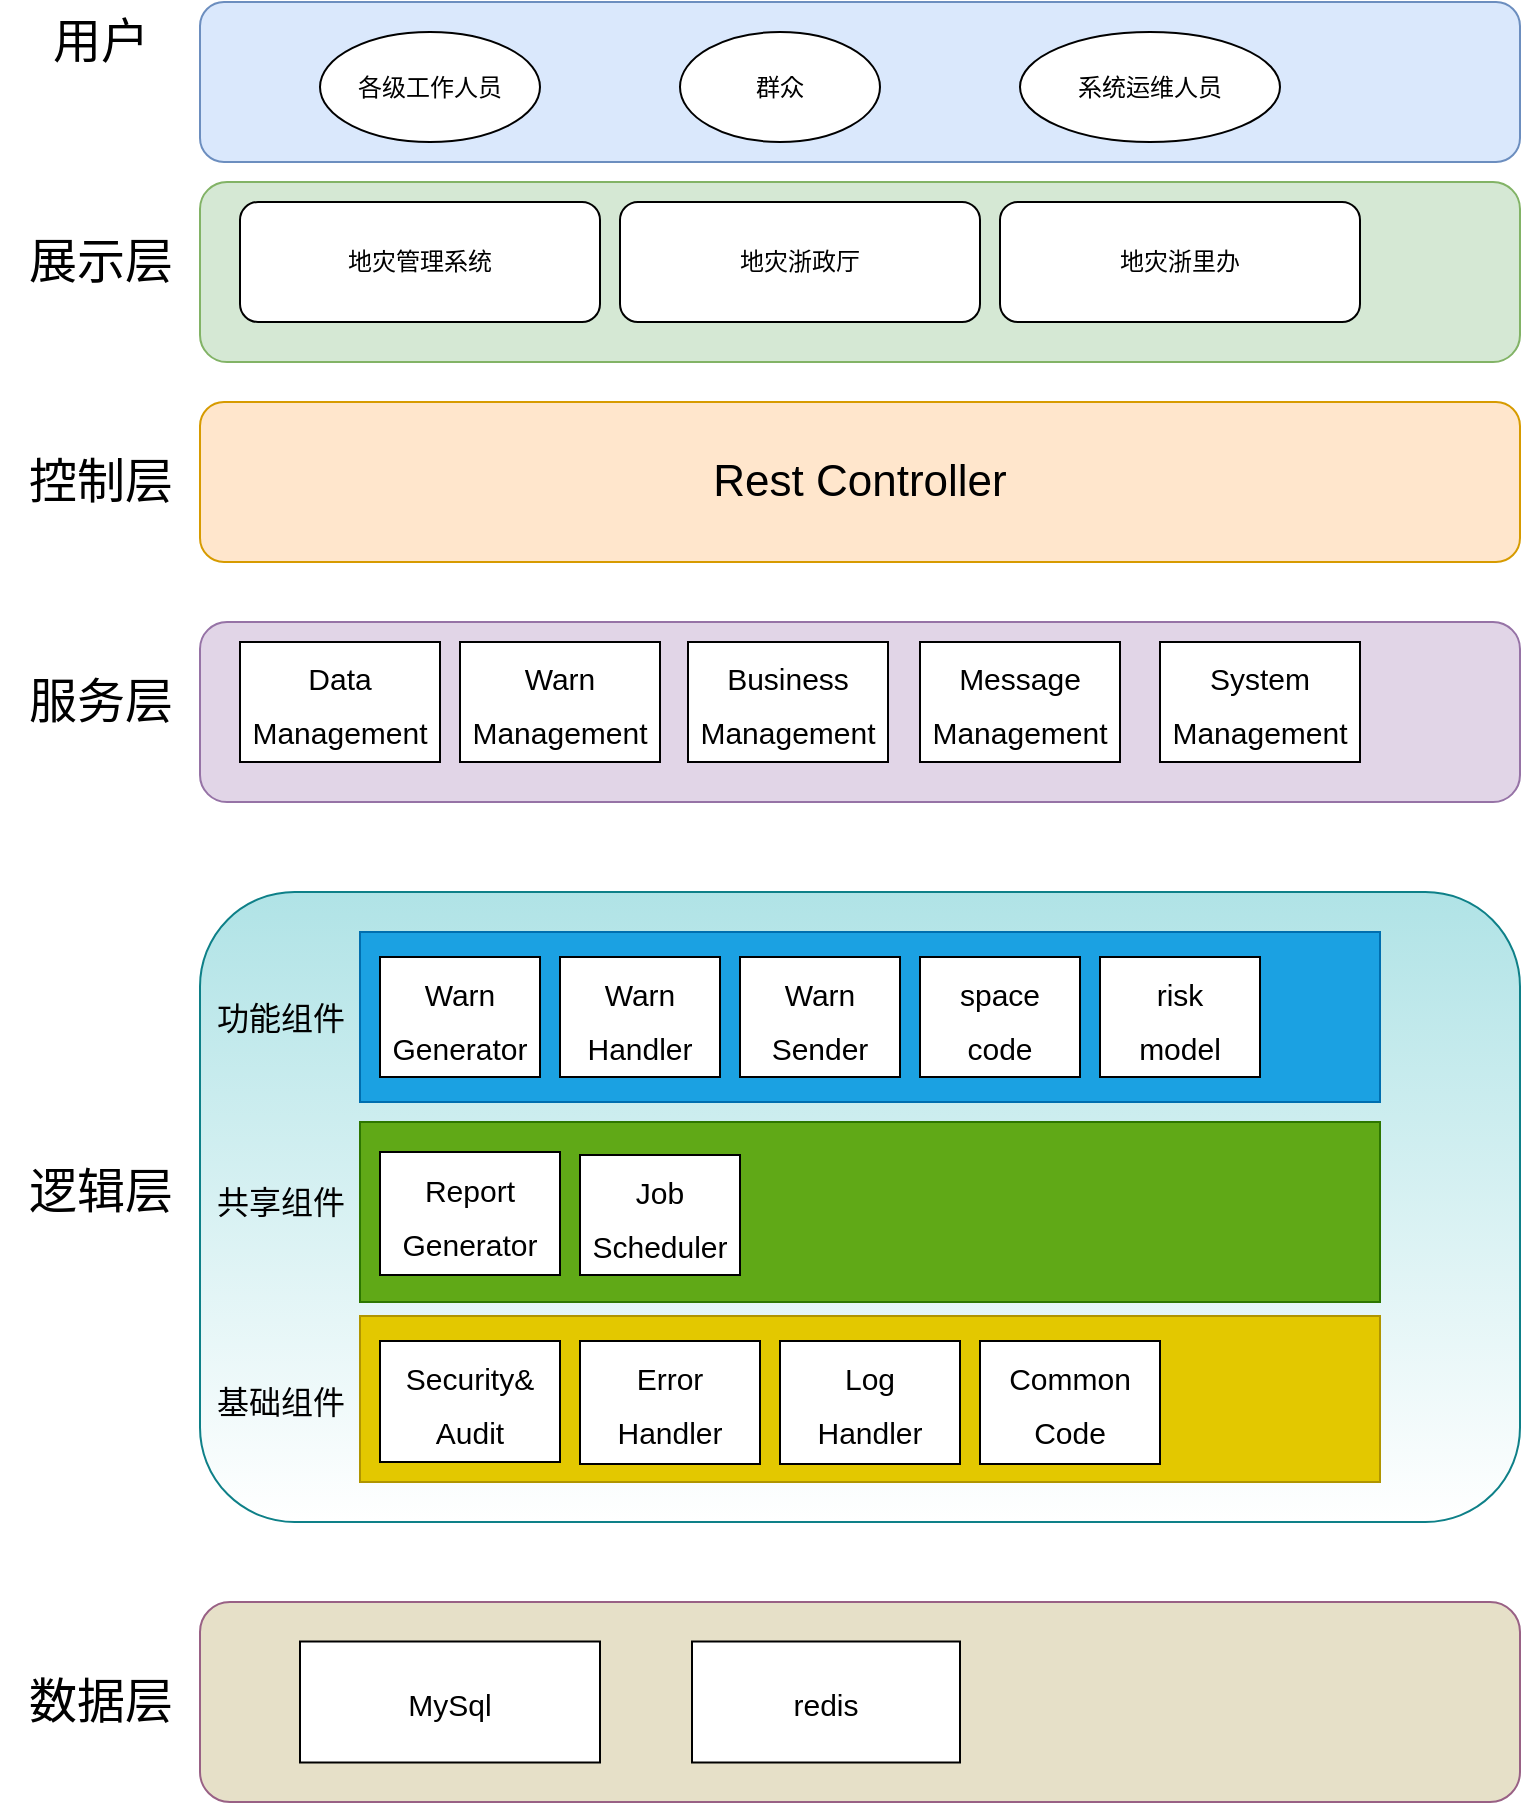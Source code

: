 <mxfile version="16.5.6" type="github">
  <diagram id="MbDQIvrsSx4T4B3flQ1r" name="Page-1">
    <mxGraphModel dx="1422" dy="794" grid="1" gridSize="10" guides="1" tooltips="1" connect="1" arrows="1" fold="1" page="1" pageScale="1" pageWidth="827" pageHeight="1169" math="0" shadow="0">
      <root>
        <mxCell id="0" />
        <mxCell id="1" parent="0" />
        <mxCell id="34UCa8jiqg8BhMM7ebZQ-3" value="用户" style="text;strokeColor=none;fillColor=none;html=1;fontSize=24;fontStyle=0;verticalAlign=middle;align=center;fontColor=default;" parent="1" vertex="1">
          <mxGeometry x="70" y="120" width="100" height="40" as="geometry" />
        </mxCell>
        <mxCell id="34UCa8jiqg8BhMM7ebZQ-7" value="展示层" style="text;strokeColor=none;fillColor=none;html=1;fontSize=24;fontStyle=0;verticalAlign=middle;align=center;fontColor=default;" parent="1" vertex="1">
          <mxGeometry x="70" y="230" width="100" height="40" as="geometry" />
        </mxCell>
        <mxCell id="34UCa8jiqg8BhMM7ebZQ-8" value="" style="rounded=1;whiteSpace=wrap;html=1;strokeColor=#82b366;fillColor=#d5e8d4;fontColor=default;" parent="1" vertex="1">
          <mxGeometry x="170" y="210" width="660" height="90" as="geometry" />
        </mxCell>
        <mxCell id="34UCa8jiqg8BhMM7ebZQ-9" value="地灾管理系统" style="rounded=1;whiteSpace=wrap;html=1;fontColor=default;strokeColor=default;fillColor=default;" parent="1" vertex="1">
          <mxGeometry x="190" y="220" width="180" height="60" as="geometry" />
        </mxCell>
        <mxCell id="34UCa8jiqg8BhMM7ebZQ-10" value="地灾浙政厅" style="rounded=1;whiteSpace=wrap;html=1;fontColor=default;strokeColor=default;fillColor=default;" parent="1" vertex="1">
          <mxGeometry x="380" y="220" width="180" height="60" as="geometry" />
        </mxCell>
        <mxCell id="34UCa8jiqg8BhMM7ebZQ-11" value="地灾浙里办" style="rounded=1;whiteSpace=wrap;html=1;fontColor=default;strokeColor=default;fillColor=default;" parent="1" vertex="1">
          <mxGeometry x="570" y="220" width="180" height="60" as="geometry" />
        </mxCell>
        <mxCell id="34UCa8jiqg8BhMM7ebZQ-12" value="" style="rounded=1;whiteSpace=wrap;html=1;strokeColor=#6c8ebf;fillColor=#dae8fc;fontColor=default;" parent="1" vertex="1">
          <mxGeometry x="170" y="120" width="660" height="80" as="geometry" />
        </mxCell>
        <mxCell id="34UCa8jiqg8BhMM7ebZQ-13" value="各级工作人员" style="ellipse;whiteSpace=wrap;html=1;fontColor=default;strokeColor=default;fillColor=default;" parent="1" vertex="1">
          <mxGeometry x="230" y="135" width="110" height="55" as="geometry" />
        </mxCell>
        <mxCell id="34UCa8jiqg8BhMM7ebZQ-14" value="群众" style="ellipse;whiteSpace=wrap;html=1;fontColor=default;strokeColor=default;fillColor=default;" parent="1" vertex="1">
          <mxGeometry x="410" y="135" width="100" height="55" as="geometry" />
        </mxCell>
        <mxCell id="34UCa8jiqg8BhMM7ebZQ-15" value="系统运维人员" style="ellipse;whiteSpace=wrap;html=1;fontColor=default;strokeColor=default;fillColor=default;" parent="1" vertex="1">
          <mxGeometry x="580" y="135" width="130" height="55" as="geometry" />
        </mxCell>
        <mxCell id="34UCa8jiqg8BhMM7ebZQ-16" value="Rest Controller" style="rounded=1;whiteSpace=wrap;html=1;strokeColor=#d79b00;fillColor=#ffe6cc;fontColor=default;fontSize=22;" parent="1" vertex="1">
          <mxGeometry x="170" y="320" width="660" height="80" as="geometry" />
        </mxCell>
        <mxCell id="34UCa8jiqg8BhMM7ebZQ-17" value="控制层" style="text;strokeColor=none;fillColor=none;html=1;fontSize=24;fontStyle=0;verticalAlign=middle;align=center;fontColor=default;" parent="1" vertex="1">
          <mxGeometry x="70" y="340" width="100" height="40" as="geometry" />
        </mxCell>
        <mxCell id="34UCa8jiqg8BhMM7ebZQ-18" value="" style="rounded=1;whiteSpace=wrap;html=1;strokeColor=#9673a6;fillColor=#e1d5e7;fontColor=default;" parent="1" vertex="1">
          <mxGeometry x="170" y="430" width="660" height="90" as="geometry" />
        </mxCell>
        <mxCell id="34UCa8jiqg8BhMM7ebZQ-19" value="服务层" style="text;strokeColor=none;fillColor=none;html=1;fontSize=24;fontStyle=0;verticalAlign=middle;align=center;fontColor=default;" parent="1" vertex="1">
          <mxGeometry x="70" y="450" width="100" height="40" as="geometry" />
        </mxCell>
        <mxCell id="34UCa8jiqg8BhMM7ebZQ-20" value="&lt;font style=&quot;font-size: 15px&quot;&gt;Data Management&lt;/font&gt;" style="rounded=0;whiteSpace=wrap;html=1;fontSize=22;fontColor=default;strokeColor=default;fillColor=default;" parent="1" vertex="1">
          <mxGeometry x="190" y="440" width="100" height="60" as="geometry" />
        </mxCell>
        <mxCell id="34UCa8jiqg8BhMM7ebZQ-22" value="&lt;font style=&quot;font-size: 15px&quot;&gt;Warn&lt;br&gt;Management&lt;/font&gt;" style="rounded=0;whiteSpace=wrap;html=1;fontSize=22;fontColor=default;strokeColor=default;fillColor=default;" parent="1" vertex="1">
          <mxGeometry x="300" y="440" width="100" height="60" as="geometry" />
        </mxCell>
        <mxCell id="34UCa8jiqg8BhMM7ebZQ-23" value="&lt;font style=&quot;font-size: 15px&quot;&gt;Business&lt;br&gt;Management&lt;/font&gt;" style="rounded=0;whiteSpace=wrap;html=1;fontSize=22;fontColor=default;strokeColor=default;fillColor=default;" parent="1" vertex="1">
          <mxGeometry x="414" y="440" width="100" height="60" as="geometry" />
        </mxCell>
        <mxCell id="34UCa8jiqg8BhMM7ebZQ-24" value="&lt;font style=&quot;font-size: 15px&quot;&gt;System&lt;br&gt;Management&lt;/font&gt;" style="rounded=0;whiteSpace=wrap;html=1;fontSize=22;fontColor=default;strokeColor=default;fillColor=default;" parent="1" vertex="1">
          <mxGeometry x="650" y="440" width="100" height="60" as="geometry" />
        </mxCell>
        <mxCell id="34UCa8jiqg8BhMM7ebZQ-26" value="逻辑层" style="text;strokeColor=none;fillColor=none;html=1;fontSize=24;fontStyle=0;verticalAlign=middle;align=center;fontColor=default;" parent="1" vertex="1">
          <mxGeometry x="70" y="695" width="100" height="40" as="geometry" />
        </mxCell>
        <mxCell id="34UCa8jiqg8BhMM7ebZQ-27" value="" style="rounded=1;whiteSpace=wrap;html=1;fillColor=#b0e3e6;strokeColor=#0e8088;fontColor=default;gradientColor=#ffffff;" parent="1" vertex="1">
          <mxGeometry x="170" y="565" width="660" height="315" as="geometry" />
        </mxCell>
        <mxCell id="34UCa8jiqg8BhMM7ebZQ-28" value="" style="rounded=0;whiteSpace=wrap;html=1;fontSize=15;strokeColor=#006EAF;fillColor=#1ba1e2;fontColor=#ffffff;" parent="1" vertex="1">
          <mxGeometry x="250" y="585" width="510" height="85" as="geometry" />
        </mxCell>
        <mxCell id="34UCa8jiqg8BhMM7ebZQ-31" value="&lt;font style=&quot;font-size: 15px&quot;&gt;Message&lt;br&gt;Management&lt;/font&gt;" style="rounded=0;whiteSpace=wrap;html=1;fontSize=22;fontColor=default;strokeColor=default;fillColor=default;" parent="1" vertex="1">
          <mxGeometry x="530" y="440" width="100" height="60" as="geometry" />
        </mxCell>
        <mxCell id="34UCa8jiqg8BhMM7ebZQ-32" value="" style="rounded=0;whiteSpace=wrap;html=1;fontSize=15;strokeColor=#2D7600;fillColor=#60a917;fontColor=#ffffff;" parent="1" vertex="1">
          <mxGeometry x="250" y="680" width="510" height="90" as="geometry" />
        </mxCell>
        <mxCell id="34UCa8jiqg8BhMM7ebZQ-33" value="" style="rounded=0;whiteSpace=wrap;html=1;fontSize=15;strokeColor=#B09500;fillColor=#e3c800;fontColor=#000000;" parent="1" vertex="1">
          <mxGeometry x="250" y="777" width="510" height="83" as="geometry" />
        </mxCell>
        <mxCell id="34UCa8jiqg8BhMM7ebZQ-34" value="功能组件" style="text;strokeColor=none;fillColor=none;html=1;fontSize=16;fontStyle=0;verticalAlign=middle;align=center;fontColor=default;" parent="1" vertex="1">
          <mxGeometry x="160" y="607.5" width="100" height="40" as="geometry" />
        </mxCell>
        <mxCell id="34UCa8jiqg8BhMM7ebZQ-35" value="共享组件" style="text;strokeColor=none;fillColor=none;html=1;fontSize=16;fontStyle=0;verticalAlign=middle;align=center;fontColor=default;" parent="1" vertex="1">
          <mxGeometry x="160" y="700" width="100" height="40" as="geometry" />
        </mxCell>
        <mxCell id="34UCa8jiqg8BhMM7ebZQ-36" value="基础组件" style="text;strokeColor=none;fillColor=none;html=1;fontSize=16;fontStyle=0;verticalAlign=middle;align=center;fontColor=default;" parent="1" vertex="1">
          <mxGeometry x="160" y="799.5" width="100" height="40" as="geometry" />
        </mxCell>
        <mxCell id="34UCa8jiqg8BhMM7ebZQ-37" value="&lt;span style=&quot;font-size: 15px&quot;&gt;space &lt;br&gt;code&lt;/span&gt;" style="rounded=0;whiteSpace=wrap;html=1;fontSize=22;fontColor=default;strokeColor=default;fillColor=default;" parent="1" vertex="1">
          <mxGeometry x="530" y="597.5" width="80" height="60" as="geometry" />
        </mxCell>
        <mxCell id="34UCa8jiqg8BhMM7ebZQ-38" value="&lt;span style=&quot;font-size: 15px&quot;&gt;Warn Generator&lt;/span&gt;" style="rounded=0;whiteSpace=wrap;html=1;fontSize=22;fontColor=default;strokeColor=default;fillColor=default;" parent="1" vertex="1">
          <mxGeometry x="260" y="597.5" width="80" height="60" as="geometry" />
        </mxCell>
        <mxCell id="34UCa8jiqg8BhMM7ebZQ-39" value="&lt;span style=&quot;font-size: 15px&quot;&gt;Warn Handler&lt;/span&gt;" style="rounded=0;whiteSpace=wrap;html=1;fontSize=22;fontColor=default;strokeColor=default;fillColor=default;" parent="1" vertex="1">
          <mxGeometry x="350" y="597.5" width="80" height="60" as="geometry" />
        </mxCell>
        <mxCell id="34UCa8jiqg8BhMM7ebZQ-40" value="&lt;span style=&quot;font-size: 15px&quot;&gt;Warn Sender&lt;/span&gt;" style="rounded=0;whiteSpace=wrap;html=1;fontSize=22;fontColor=default;strokeColor=default;fillColor=default;" parent="1" vertex="1">
          <mxGeometry x="440" y="597.5" width="80" height="60" as="geometry" />
        </mxCell>
        <mxCell id="34UCa8jiqg8BhMM7ebZQ-42" value="&lt;span style=&quot;font-size: 15px&quot;&gt;Security&amp;amp;&lt;br&gt;Audit&lt;br&gt;&lt;/span&gt;" style="rounded=0;whiteSpace=wrap;html=1;fontSize=22;fontColor=default;strokeColor=default;fillColor=default;" parent="1" vertex="1">
          <mxGeometry x="260" y="789.5" width="90" height="60.5" as="geometry" />
        </mxCell>
        <mxCell id="34UCa8jiqg8BhMM7ebZQ-44" value="&lt;span style=&quot;font-size: 15px&quot;&gt;Error &lt;br&gt;Handler&lt;/span&gt;" style="rounded=0;whiteSpace=wrap;html=1;fontSize=22;fontColor=default;strokeColor=default;fillColor=default;" parent="1" vertex="1">
          <mxGeometry x="360" y="789.5" width="90" height="61.5" as="geometry" />
        </mxCell>
        <mxCell id="34UCa8jiqg8BhMM7ebZQ-46" value="&lt;span style=&quot;font-size: 15px&quot;&gt;Report&lt;br&gt;Generator&lt;/span&gt;" style="rounded=0;whiteSpace=wrap;html=1;fontSize=22;fontColor=default;strokeColor=default;fillColor=default;" parent="1" vertex="1">
          <mxGeometry x="260" y="695" width="90" height="61.5" as="geometry" />
        </mxCell>
        <mxCell id="34UCa8jiqg8BhMM7ebZQ-48" value="数据层" style="text;strokeColor=none;fillColor=none;html=1;fontSize=24;fontStyle=0;verticalAlign=middle;align=center;fontColor=default;" parent="1" vertex="1">
          <mxGeometry x="70" y="950" width="100" height="40" as="geometry" />
        </mxCell>
        <mxCell id="34UCa8jiqg8BhMM7ebZQ-49" value="" style="rounded=1;whiteSpace=wrap;html=1;strokeColor=#996185;fillColor=#E6E0C8;fontColor=default;" parent="1" vertex="1">
          <mxGeometry x="170" y="920" width="660" height="100" as="geometry" />
        </mxCell>
        <mxCell id="34UCa8jiqg8BhMM7ebZQ-50" value="&lt;span style=&quot;font-size: 15px&quot;&gt;Job&lt;br&gt;Scheduler&lt;br&gt;&lt;/span&gt;" style="rounded=0;whiteSpace=wrap;html=1;fontSize=22;fontColor=default;strokeColor=default;fillColor=default;" parent="1" vertex="1">
          <mxGeometry x="360" y="696.5" width="80" height="60" as="geometry" />
        </mxCell>
        <mxCell id="34UCa8jiqg8BhMM7ebZQ-51" value="&lt;span style=&quot;font-size: 15px&quot;&gt;Log&lt;br&gt;Handler&lt;/span&gt;" style="rounded=0;whiteSpace=wrap;html=1;fontSize=22;fontColor=default;strokeColor=default;fillColor=default;" parent="1" vertex="1">
          <mxGeometry x="460" y="789.5" width="90" height="61.5" as="geometry" />
        </mxCell>
        <mxCell id="34UCa8jiqg8BhMM7ebZQ-52" value="&lt;span style=&quot;font-size: 15px&quot;&gt;Common&lt;br&gt;Code&lt;br&gt;&lt;/span&gt;" style="rounded=0;whiteSpace=wrap;html=1;fontSize=22;fontColor=default;strokeColor=default;fillColor=default;" parent="1" vertex="1">
          <mxGeometry x="560" y="789.5" width="90" height="61.5" as="geometry" />
        </mxCell>
        <mxCell id="34UCa8jiqg8BhMM7ebZQ-54" value="&lt;span style=&quot;font-size: 15px&quot;&gt;risk&lt;br&gt;model&lt;/span&gt;" style="rounded=0;whiteSpace=wrap;html=1;fontSize=22;fontColor=default;strokeColor=default;fillColor=default;" parent="1" vertex="1">
          <mxGeometry x="620" y="597.5" width="80" height="60" as="geometry" />
        </mxCell>
        <mxCell id="24nKrhlY2BfEUD9Ug1ou-1" value="&lt;span style=&quot;font-size: 15px&quot;&gt;MySql&lt;br&gt;&lt;/span&gt;" style="rounded=0;whiteSpace=wrap;html=1;fontSize=22;fontColor=default;strokeColor=default;fillColor=default;" vertex="1" parent="1">
          <mxGeometry x="220" y="939.75" width="150" height="60.5" as="geometry" />
        </mxCell>
        <mxCell id="24nKrhlY2BfEUD9Ug1ou-2" value="&lt;span style=&quot;font-size: 15px&quot;&gt;redis&lt;br&gt;&lt;/span&gt;" style="rounded=0;whiteSpace=wrap;html=1;fontSize=22;fontColor=default;strokeColor=default;fillColor=default;" vertex="1" parent="1">
          <mxGeometry x="416" y="939.75" width="134" height="60.5" as="geometry" />
        </mxCell>
      </root>
    </mxGraphModel>
  </diagram>
</mxfile>
